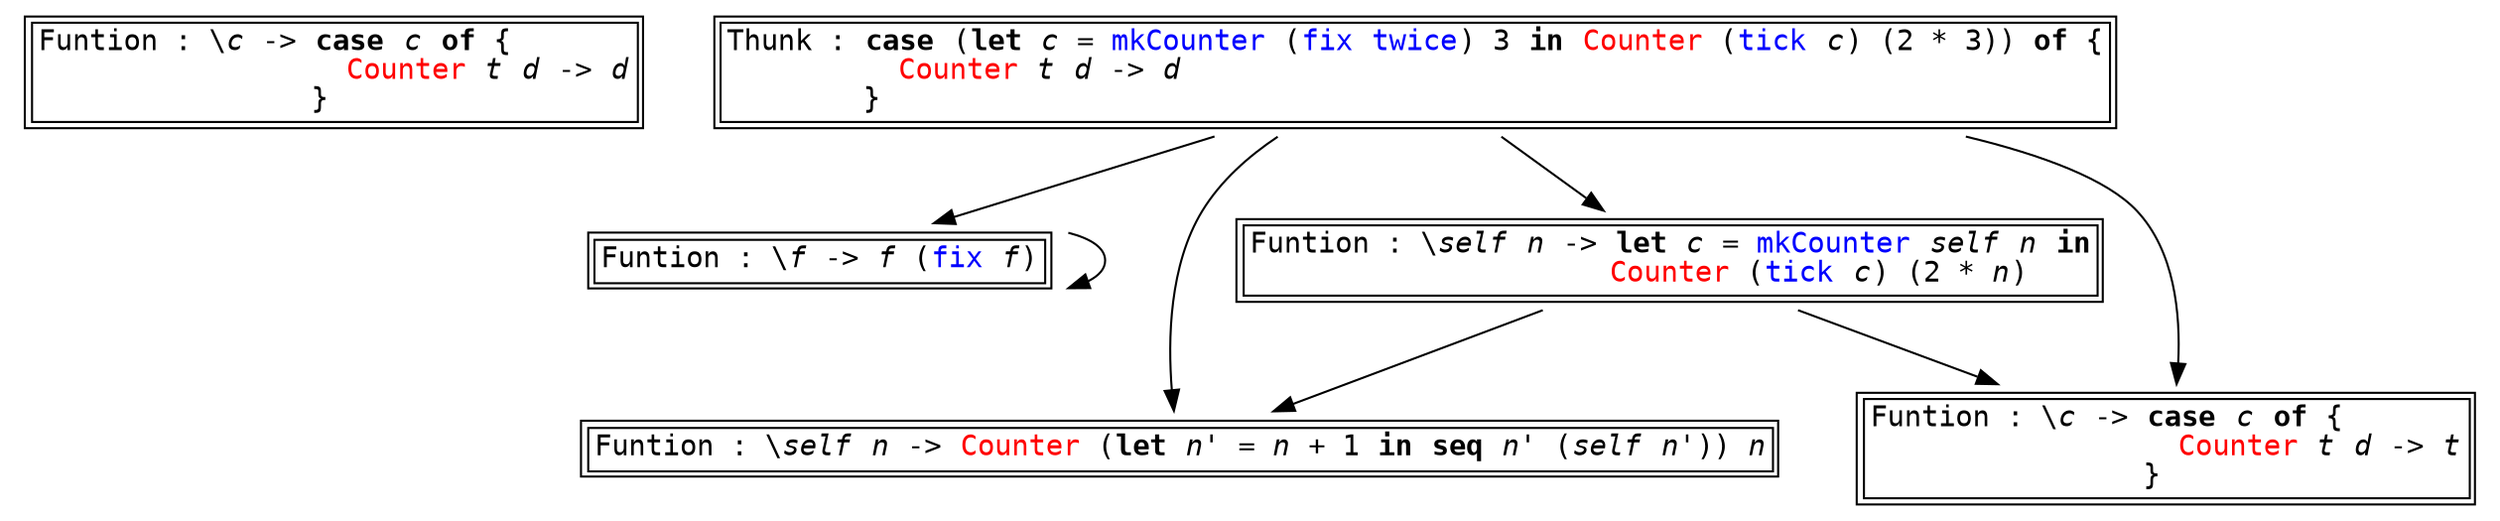 digraph G {
node [ fontname=monospace, shape=plaintext ];
s0[label=<<TABLE ALIGN="LEFT"><TR><TD BALIGN="LEFT" ALIGN="LEFT">Funtion&nbsp;:&nbsp;\<I>c</I>&nbsp;-&gt;&nbsp;<B>case</B>&nbsp;<I>c</I>&nbsp;<B>of</B>&nbsp;{&nbsp;&nbsp;&nbsp;&nbsp;&nbsp;&nbsp;&nbsp;<BR />&nbsp;&nbsp;&nbsp;&nbsp;&nbsp;&nbsp;&nbsp;&nbsp;&nbsp;&nbsp;&nbsp;&nbsp;&nbsp;&nbsp;&nbsp;&nbsp;&nbsp;&nbsp;<FONT COLOR="red">Counter</FONT>&nbsp;<I>t</I>&nbsp;<I>d</I>&nbsp;-&gt;&nbsp;<I>d</I><BR />&nbsp;&nbsp;&nbsp;&nbsp;&nbsp;&nbsp;&nbsp;&nbsp;&nbsp;&nbsp;&nbsp;&nbsp;&nbsp;&nbsp;&nbsp;&nbsp;}&nbsp;&nbsp;&nbsp;&nbsp;&nbsp;&nbsp;&nbsp;&nbsp;&nbsp;&nbsp;&nbsp;&nbsp;&nbsp;&nbsp;&nbsp;&nbsp;&nbsp;<BR /></TD></TR></TABLE>>];
s0;
s1[label=<<TABLE ALIGN="LEFT"><TR><TD BALIGN="LEFT" ALIGN="LEFT">Funtion&nbsp;:&nbsp;\<I>f</I>&nbsp;-&gt;&nbsp;<I>f</I>&nbsp;(<FONT COLOR="blue">fix</FONT>&nbsp;<I>f</I>)<BR /></TD></TR></TABLE>>];
s1 -> s1;
s2[label=<<TABLE ALIGN="LEFT"><TR><TD BALIGN="LEFT" ALIGN="LEFT">Thunk&nbsp;:&nbsp;<B>case</B>&nbsp;(<B>let</B>&nbsp;<I>c</I>&nbsp;=&nbsp;<FONT COLOR="blue">mkCounter</FONT>&nbsp;(<FONT COLOR="blue">fix</FONT>&nbsp;<FONT COLOR="blue">twice</FONT>)&nbsp;3&nbsp;<B>in</B>&nbsp;<FONT COLOR="red">Counter</FONT>&nbsp;(<FONT COLOR="blue">tick</FONT>&nbsp;<I>c</I>)&nbsp;(2&nbsp;*&nbsp;3))&nbsp;<B>of</B>&nbsp;{<BR />&nbsp;&nbsp;&nbsp;&nbsp;&nbsp;&nbsp;&nbsp;&nbsp;&nbsp;&nbsp;<FONT COLOR="red">Counter</FONT>&nbsp;<I>t</I>&nbsp;<I>d</I>&nbsp;-&gt;&nbsp;<I>d</I>&nbsp;&nbsp;&nbsp;&nbsp;&nbsp;&nbsp;&nbsp;&nbsp;&nbsp;&nbsp;&nbsp;&nbsp;&nbsp;&nbsp;&nbsp;&nbsp;&nbsp;&nbsp;&nbsp;&nbsp;&nbsp;&nbsp;&nbsp;&nbsp;&nbsp;&nbsp;&nbsp;&nbsp;&nbsp;&nbsp;&nbsp;&nbsp;&nbsp;&nbsp;&nbsp;&nbsp;&nbsp;&nbsp;&nbsp;&nbsp;&nbsp;&nbsp;&nbsp;&nbsp;&nbsp;&nbsp;&nbsp;&nbsp;&nbsp;&nbsp;&nbsp;&nbsp;&nbsp;<BR />&nbsp;&nbsp;&nbsp;&nbsp;&nbsp;&nbsp;&nbsp;&nbsp;}&nbsp;&nbsp;&nbsp;&nbsp;&nbsp;&nbsp;&nbsp;&nbsp;&nbsp;&nbsp;&nbsp;&nbsp;&nbsp;&nbsp;&nbsp;&nbsp;&nbsp;&nbsp;&nbsp;&nbsp;&nbsp;&nbsp;&nbsp;&nbsp;&nbsp;&nbsp;&nbsp;&nbsp;&nbsp;&nbsp;&nbsp;&nbsp;&nbsp;&nbsp;&nbsp;&nbsp;&nbsp;&nbsp;&nbsp;&nbsp;&nbsp;&nbsp;&nbsp;&nbsp;&nbsp;&nbsp;&nbsp;&nbsp;&nbsp;&nbsp;&nbsp;&nbsp;&nbsp;&nbsp;&nbsp;&nbsp;&nbsp;&nbsp;&nbsp;&nbsp;&nbsp;&nbsp;&nbsp;&nbsp;&nbsp;&nbsp;&nbsp;&nbsp;&nbsp;&nbsp;<BR /></TD></TR></TABLE>>];
s2 -> s1, s3, s4, s5;
s3[label=<<TABLE ALIGN="LEFT"><TR><TD BALIGN="LEFT" ALIGN="LEFT">Funtion&nbsp;:&nbsp;\<I>self</I>&nbsp;<I>n</I>&nbsp;-&gt;&nbsp;<FONT COLOR="red">Counter</FONT>&nbsp;(<B>let</B>&nbsp;<I>n'</I>&nbsp;=&nbsp;<I>n</I>&nbsp;+&nbsp;1&nbsp;<B>in</B>&nbsp;<B>seq</B>&nbsp;<I>n'</I>&nbsp;(<I>self</I>&nbsp;<I>n'</I>))&nbsp;<I>n</I><BR /></TD></TR></TABLE>>];
s3;
s4[label=<<TABLE ALIGN="LEFT"><TR><TD BALIGN="LEFT" ALIGN="LEFT">Funtion&nbsp;:&nbsp;\<I>c</I>&nbsp;-&gt;&nbsp;<B>case</B>&nbsp;<I>c</I>&nbsp;<B>of</B>&nbsp;{&nbsp;&nbsp;&nbsp;&nbsp;&nbsp;&nbsp;&nbsp;<BR />&nbsp;&nbsp;&nbsp;&nbsp;&nbsp;&nbsp;&nbsp;&nbsp;&nbsp;&nbsp;&nbsp;&nbsp;&nbsp;&nbsp;&nbsp;&nbsp;&nbsp;&nbsp;<FONT COLOR="red">Counter</FONT>&nbsp;<I>t</I>&nbsp;<I>d</I>&nbsp;-&gt;&nbsp;<I>t</I><BR />&nbsp;&nbsp;&nbsp;&nbsp;&nbsp;&nbsp;&nbsp;&nbsp;&nbsp;&nbsp;&nbsp;&nbsp;&nbsp;&nbsp;&nbsp;&nbsp;}&nbsp;&nbsp;&nbsp;&nbsp;&nbsp;&nbsp;&nbsp;&nbsp;&nbsp;&nbsp;&nbsp;&nbsp;&nbsp;&nbsp;&nbsp;&nbsp;&nbsp;<BR /></TD></TR></TABLE>>];
s4;
s5[label=<<TABLE ALIGN="LEFT"><TR><TD BALIGN="LEFT" ALIGN="LEFT">Funtion&nbsp;:&nbsp;\<I>self</I>&nbsp;<I>n</I>&nbsp;-&gt;&nbsp;<B>let</B>&nbsp;<I>c</I>&nbsp;=&nbsp;<FONT COLOR="blue">mkCounter</FONT>&nbsp;<I>self</I>&nbsp;<I>n</I>&nbsp;<B>in</B><BR />&nbsp;&nbsp;&nbsp;&nbsp;&nbsp;&nbsp;&nbsp;&nbsp;&nbsp;&nbsp;&nbsp;&nbsp;&nbsp;&nbsp;&nbsp;&nbsp;&nbsp;&nbsp;&nbsp;&nbsp;&nbsp;<FONT COLOR="red">Counter</FONT>&nbsp;(<FONT COLOR="blue">tick</FONT>&nbsp;<I>c</I>)&nbsp;(2&nbsp;*&nbsp;<I>n</I>)&nbsp;&nbsp;&nbsp;<BR /></TD></TR></TABLE>>];
s5 -> s3, s4;
}